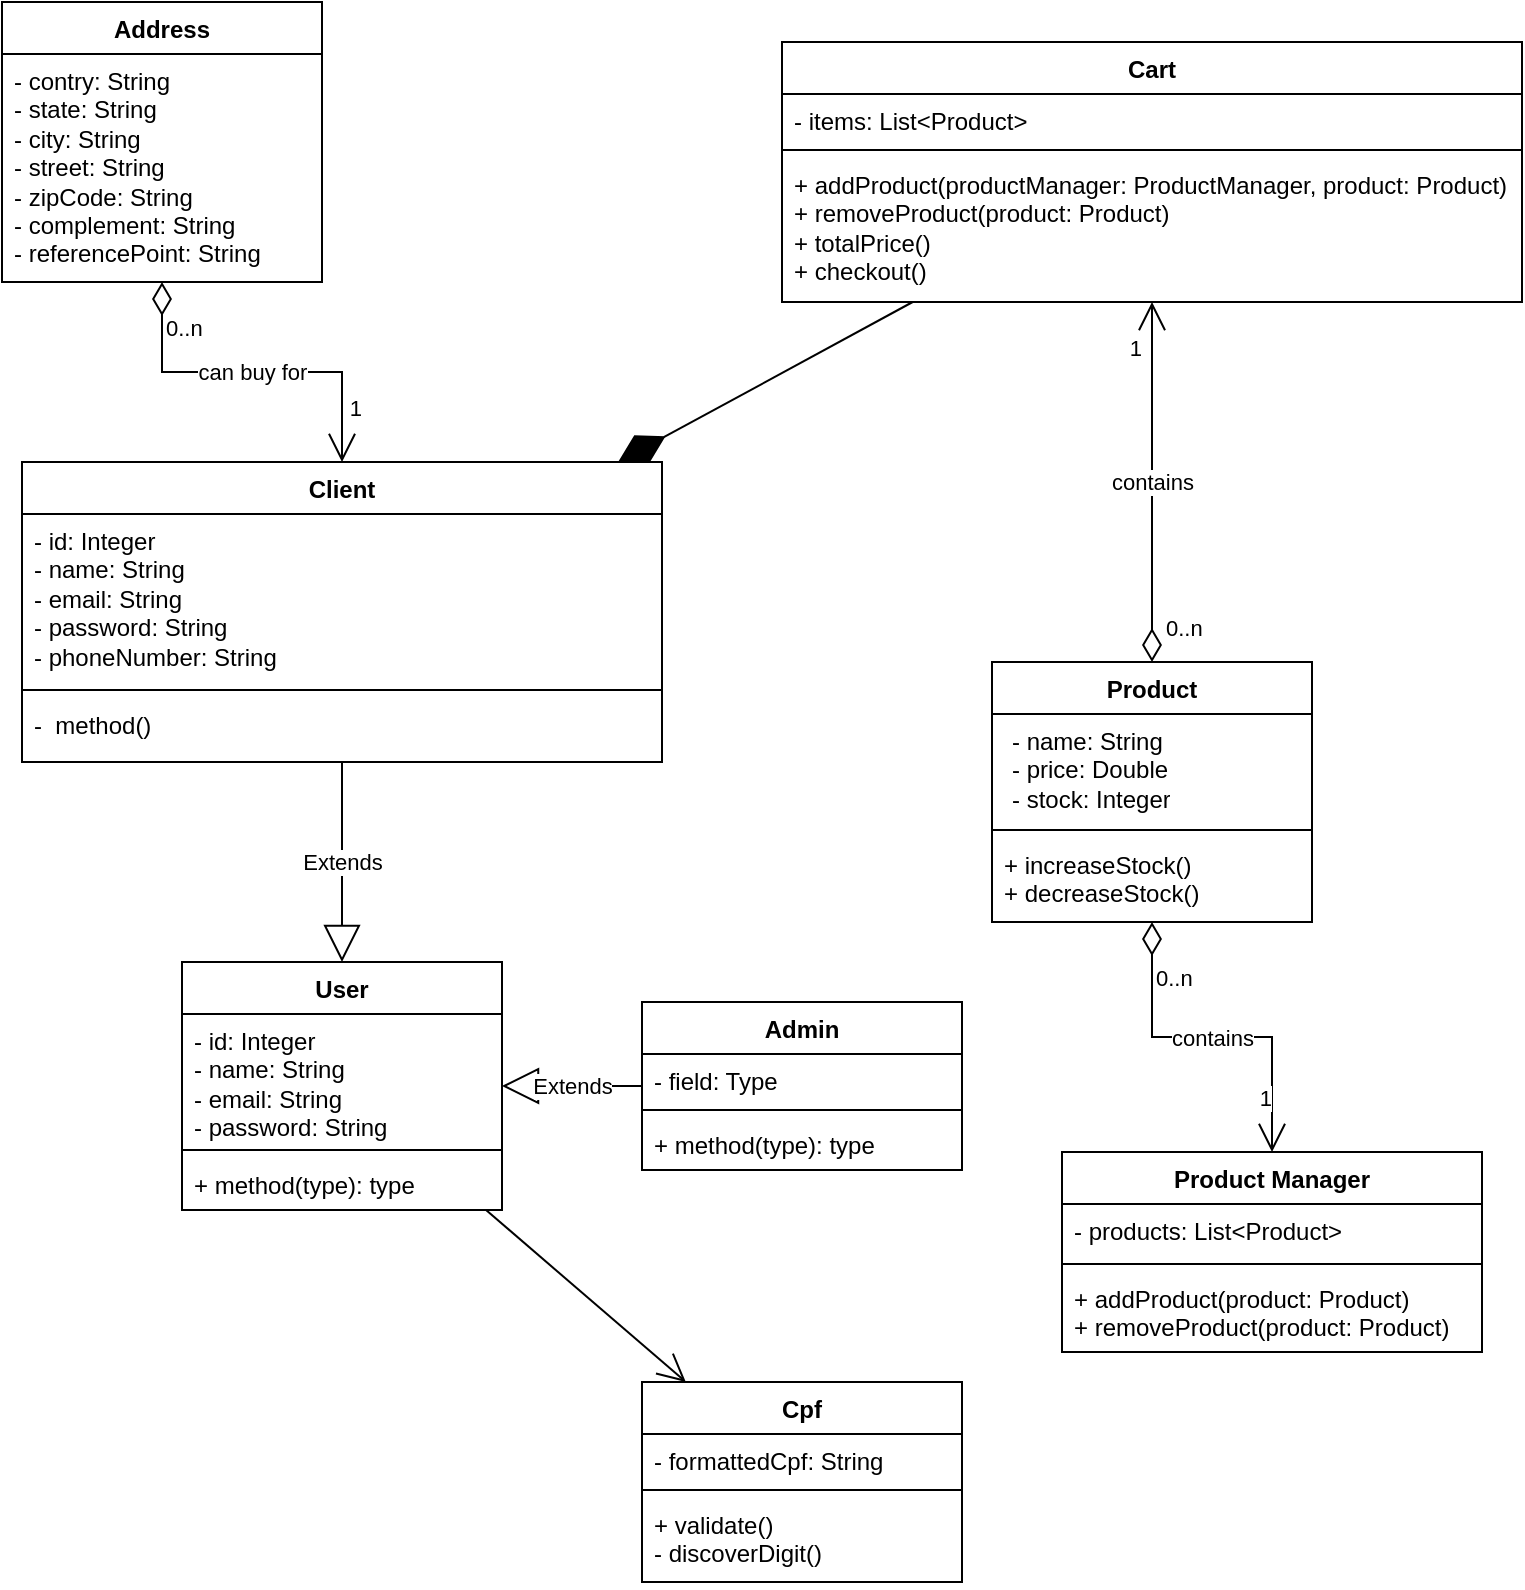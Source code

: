 <mxfile version="24.4.14" type="google">
  <diagram id="C5RBs43oDa-KdzZeNtuy" name="Page-1">
    <mxGraphModel grid="1" page="1" gridSize="10" guides="1" tooltips="1" connect="1" arrows="1" fold="1" pageScale="1" pageWidth="827" pageHeight="1169" math="0" shadow="0">
      <root>
        <mxCell id="WIyWlLk6GJQsqaUBKTNV-0" />
        <mxCell id="WIyWlLk6GJQsqaUBKTNV-1" parent="WIyWlLk6GJQsqaUBKTNV-0" />
        <mxCell id="d7qDGpnIMOgrF_xkMMI0-4" value="Cart&lt;div&gt;&lt;br&gt;&lt;/div&gt;" style="swimlane;fontStyle=1;align=center;verticalAlign=top;childLayout=stackLayout;horizontal=1;startSize=26;horizontalStack=0;resizeParent=1;resizeParentMax=0;resizeLast=0;collapsible=1;marginBottom=0;whiteSpace=wrap;html=1;" vertex="1" parent="WIyWlLk6GJQsqaUBKTNV-1">
          <mxGeometry x="430" y="30" width="370" height="130" as="geometry" />
        </mxCell>
        <mxCell id="d7qDGpnIMOgrF_xkMMI0-5" value="- items: List&amp;lt;Product&amp;gt;" style="text;strokeColor=none;fillColor=none;align=left;verticalAlign=top;spacingLeft=4;spacingRight=4;overflow=hidden;rotatable=0;points=[[0,0.5],[1,0.5]];portConstraint=eastwest;whiteSpace=wrap;html=1;" vertex="1" parent="d7qDGpnIMOgrF_xkMMI0-4">
          <mxGeometry y="26" width="370" height="24" as="geometry" />
        </mxCell>
        <mxCell id="d7qDGpnIMOgrF_xkMMI0-6" value="" style="line;strokeWidth=1;fillColor=none;align=left;verticalAlign=middle;spacingTop=-1;spacingLeft=3;spacingRight=3;rotatable=0;labelPosition=right;points=[];portConstraint=eastwest;strokeColor=inherit;" vertex="1" parent="d7qDGpnIMOgrF_xkMMI0-4">
          <mxGeometry y="50" width="370" height="8" as="geometry" />
        </mxCell>
        <mxCell id="d7qDGpnIMOgrF_xkMMI0-7" value="+ addProduct(productManager: ProductManager, product: Product)&lt;div&gt;+ removeProduct(product: Product)&lt;/div&gt;&lt;div&gt;+ totalPrice()&lt;/div&gt;&lt;div&gt;+ checkout()&lt;/div&gt;" style="text;strokeColor=none;fillColor=none;align=left;verticalAlign=top;spacingLeft=4;spacingRight=4;overflow=hidden;rotatable=0;points=[[0,0.5],[1,0.5]];portConstraint=eastwest;whiteSpace=wrap;html=1;" vertex="1" parent="d7qDGpnIMOgrF_xkMMI0-4">
          <mxGeometry y="58" width="370" height="72" as="geometry" />
        </mxCell>
        <mxCell id="d7qDGpnIMOgrF_xkMMI0-34" value="Client" style="swimlane;fontStyle=1;align=center;verticalAlign=top;childLayout=stackLayout;horizontal=1;startSize=26;horizontalStack=0;resizeParent=1;resizeParentMax=0;resizeLast=0;collapsible=1;marginBottom=0;whiteSpace=wrap;html=1;" vertex="1" parent="WIyWlLk6GJQsqaUBKTNV-1">
          <mxGeometry x="50" y="240" width="320" height="150" as="geometry" />
        </mxCell>
        <mxCell id="d7qDGpnIMOgrF_xkMMI0-35" value="&lt;div&gt;- id: Integer&lt;/div&gt;- name: String&lt;div&gt;- email: String&lt;/div&gt;&lt;div&gt;- password: String&lt;/div&gt;&lt;div&gt;&lt;span style=&quot;background-color: initial;&quot;&gt;- phoneNumber: String&lt;/span&gt;&lt;br&gt;&lt;/div&gt;" style="text;strokeColor=none;fillColor=none;align=left;verticalAlign=top;spacingLeft=4;spacingRight=4;overflow=hidden;rotatable=0;points=[[0,0.5],[1,0.5]];portConstraint=eastwest;whiteSpace=wrap;html=1;" vertex="1" parent="d7qDGpnIMOgrF_xkMMI0-34">
          <mxGeometry y="26" width="320" height="84" as="geometry" />
        </mxCell>
        <mxCell id="d7qDGpnIMOgrF_xkMMI0-36" value="" style="line;strokeWidth=1;fillColor=none;align=left;verticalAlign=middle;spacingTop=-1;spacingLeft=3;spacingRight=3;rotatable=0;labelPosition=right;points=[];portConstraint=eastwest;strokeColor=inherit;" vertex="1" parent="d7qDGpnIMOgrF_xkMMI0-34">
          <mxGeometry y="110" width="320" height="8" as="geometry" />
        </mxCell>
        <mxCell id="d7qDGpnIMOgrF_xkMMI0-37" value="&lt;div&gt;-&amp;nbsp; method()&lt;/div&gt;" style="text;strokeColor=none;fillColor=none;align=left;verticalAlign=top;spacingLeft=4;spacingRight=4;overflow=hidden;rotatable=0;points=[[0,0.5],[1,0.5]];portConstraint=eastwest;whiteSpace=wrap;html=1;" vertex="1" parent="d7qDGpnIMOgrF_xkMMI0-34">
          <mxGeometry y="118" width="320" height="32" as="geometry" />
        </mxCell>
        <mxCell id="d7qDGpnIMOgrF_xkMMI0-42" value="Address" style="swimlane;fontStyle=1;align=center;verticalAlign=top;childLayout=stackLayout;horizontal=1;startSize=26;horizontalStack=0;resizeParent=1;resizeParentMax=0;resizeLast=0;collapsible=1;marginBottom=0;whiteSpace=wrap;html=1;" vertex="1" parent="WIyWlLk6GJQsqaUBKTNV-1">
          <mxGeometry x="40" y="10" width="160" height="140" as="geometry" />
        </mxCell>
        <mxCell id="d7qDGpnIMOgrF_xkMMI0-43" value="- contry: String&lt;div&gt;- state: String&lt;/div&gt;&lt;div&gt;- city: String&lt;/div&gt;&lt;div&gt;- street: String&lt;/div&gt;&lt;div&gt;- zipCode: String&lt;/div&gt;&lt;div&gt;- complement: String&lt;/div&gt;&lt;div&gt;-&amp;nbsp;referencePoint: String&lt;/div&gt;" style="text;strokeColor=none;fillColor=none;align=left;verticalAlign=top;spacingLeft=4;spacingRight=4;overflow=hidden;rotatable=0;points=[[0,0.5],[1,0.5]];portConstraint=eastwest;whiteSpace=wrap;html=1;" vertex="1" parent="d7qDGpnIMOgrF_xkMMI0-42">
          <mxGeometry y="26" width="160" height="114" as="geometry" />
        </mxCell>
        <mxCell id="d7qDGpnIMOgrF_xkMMI0-46" value="Product" style="swimlane;fontStyle=1;align=center;verticalAlign=top;childLayout=stackLayout;horizontal=1;startSize=26;horizontalStack=0;resizeParent=1;resizeParentMax=0;resizeLast=0;collapsible=1;marginBottom=0;whiteSpace=wrap;html=1;" vertex="1" parent="WIyWlLk6GJQsqaUBKTNV-1">
          <mxGeometry x="535" y="340" width="160" height="130" as="geometry" />
        </mxCell>
        <mxCell id="d7qDGpnIMOgrF_xkMMI0-47" value="&lt;p style=&quot;margin: 0px 0px 0px 4px;&quot;&gt;- name: String&lt;/p&gt;&lt;p style=&quot;margin: 0px 0px 0px 4px;&quot;&gt;- price: Double&lt;br&gt;- stock: Integer&lt;/p&gt;" style="text;strokeColor=none;fillColor=none;align=left;verticalAlign=top;spacingLeft=4;spacingRight=4;overflow=hidden;rotatable=0;points=[[0,0.5],[1,0.5]];portConstraint=eastwest;whiteSpace=wrap;html=1;" vertex="1" parent="d7qDGpnIMOgrF_xkMMI0-46">
          <mxGeometry y="26" width="160" height="54" as="geometry" />
        </mxCell>
        <mxCell id="d7qDGpnIMOgrF_xkMMI0-48" value="" style="line;strokeWidth=1;fillColor=none;align=left;verticalAlign=middle;spacingTop=-1;spacingLeft=3;spacingRight=3;rotatable=0;labelPosition=right;points=[];portConstraint=eastwest;strokeColor=inherit;" vertex="1" parent="d7qDGpnIMOgrF_xkMMI0-46">
          <mxGeometry y="80" width="160" height="8" as="geometry" />
        </mxCell>
        <mxCell id="d7qDGpnIMOgrF_xkMMI0-49" value="+ increaseStock()&lt;div&gt;+ decreaseStock()&lt;/div&gt;" style="text;strokeColor=none;fillColor=none;align=left;verticalAlign=top;spacingLeft=4;spacingRight=4;overflow=hidden;rotatable=0;points=[[0,0.5],[1,0.5]];portConstraint=eastwest;whiteSpace=wrap;html=1;" vertex="1" parent="d7qDGpnIMOgrF_xkMMI0-46">
          <mxGeometry y="88" width="160" height="42" as="geometry" />
        </mxCell>
        <mxCell id="d7qDGpnIMOgrF_xkMMI0-54" value="contains" style="endArrow=open;html=1;endSize=12;startArrow=diamondThin;startSize=14;startFill=0;edgeStyle=orthogonalEdgeStyle;rounded=0;spacingBottom=0;" edge="1" parent="WIyWlLk6GJQsqaUBKTNV-1" source="d7qDGpnIMOgrF_xkMMI0-46" target="d7qDGpnIMOgrF_xkMMI0-4">
          <mxGeometry relative="1" as="geometry">
            <mxPoint x="230" y="260" as="sourcePoint" />
            <mxPoint x="390" y="260" as="targetPoint" />
          </mxGeometry>
        </mxCell>
        <mxCell id="d7qDGpnIMOgrF_xkMMI0-55" value="0..n" style="edgeLabel;resizable=0;html=1;align=left;verticalAlign=top;" connectable="0" vertex="1" parent="d7qDGpnIMOgrF_xkMMI0-54">
          <mxGeometry x="-1" relative="1" as="geometry">
            <mxPoint x="5" y="-30" as="offset" />
          </mxGeometry>
        </mxCell>
        <mxCell id="d7qDGpnIMOgrF_xkMMI0-56" value="1" style="edgeLabel;resizable=0;html=1;align=right;verticalAlign=top;" connectable="0" vertex="1" parent="d7qDGpnIMOgrF_xkMMI0-54">
          <mxGeometry x="1" relative="1" as="geometry">
            <mxPoint x="-5" y="10" as="offset" />
          </mxGeometry>
        </mxCell>
        <mxCell id="d7qDGpnIMOgrF_xkMMI0-57" value="Cpf" style="swimlane;fontStyle=1;align=center;verticalAlign=top;childLayout=stackLayout;horizontal=1;startSize=26;horizontalStack=0;resizeParent=1;resizeParentMax=0;resizeLast=0;collapsible=1;marginBottom=0;whiteSpace=wrap;html=1;" vertex="1" parent="WIyWlLk6GJQsqaUBKTNV-1">
          <mxGeometry x="360" y="700" width="160" height="100" as="geometry" />
        </mxCell>
        <mxCell id="d7qDGpnIMOgrF_xkMMI0-58" value="&lt;div&gt;- formattedCpf: String&lt;/div&gt;" style="text;strokeColor=none;fillColor=none;align=left;verticalAlign=top;spacingLeft=4;spacingRight=4;overflow=hidden;rotatable=0;points=[[0,0.5],[1,0.5]];portConstraint=eastwest;whiteSpace=wrap;html=1;" vertex="1" parent="d7qDGpnIMOgrF_xkMMI0-57">
          <mxGeometry y="26" width="160" height="24" as="geometry" />
        </mxCell>
        <mxCell id="d7qDGpnIMOgrF_xkMMI0-59" value="" style="line;strokeWidth=1;fillColor=none;align=left;verticalAlign=middle;spacingTop=-1;spacingLeft=3;spacingRight=3;rotatable=0;labelPosition=right;points=[];portConstraint=eastwest;strokeColor=inherit;" vertex="1" parent="d7qDGpnIMOgrF_xkMMI0-57">
          <mxGeometry y="50" width="160" height="8" as="geometry" />
        </mxCell>
        <mxCell id="d7qDGpnIMOgrF_xkMMI0-60" value="+ validate()&lt;div&gt;&lt;div&gt;&lt;div&gt;- discoverDigit()&lt;/div&gt;&lt;/div&gt;&lt;/div&gt;" style="text;strokeColor=none;fillColor=none;align=left;verticalAlign=top;spacingLeft=4;spacingRight=4;overflow=hidden;rotatable=0;points=[[0,0.5],[1,0.5]];portConstraint=eastwest;whiteSpace=wrap;html=1;" vertex="1" parent="d7qDGpnIMOgrF_xkMMI0-57">
          <mxGeometry y="58" width="160" height="42" as="geometry" />
        </mxCell>
        <mxCell id="JVA4nKGhvhMZOatLmzcH-0" value="Product Manager" style="swimlane;fontStyle=1;align=center;verticalAlign=top;childLayout=stackLayout;horizontal=1;startSize=26;horizontalStack=0;resizeParent=1;resizeParentMax=0;resizeLast=0;collapsible=1;marginBottom=0;whiteSpace=wrap;html=1;" vertex="1" parent="WIyWlLk6GJQsqaUBKTNV-1">
          <mxGeometry x="570" y="585" width="210" height="100" as="geometry" />
        </mxCell>
        <mxCell id="JVA4nKGhvhMZOatLmzcH-1" value="- products: List&amp;lt;Product&amp;gt;" style="text;strokeColor=none;fillColor=none;align=left;verticalAlign=top;spacingLeft=4;spacingRight=4;overflow=hidden;rotatable=0;points=[[0,0.5],[1,0.5]];portConstraint=eastwest;whiteSpace=wrap;html=1;" vertex="1" parent="JVA4nKGhvhMZOatLmzcH-0">
          <mxGeometry y="26" width="210" height="26" as="geometry" />
        </mxCell>
        <mxCell id="JVA4nKGhvhMZOatLmzcH-2" value="" style="line;strokeWidth=1;fillColor=none;align=left;verticalAlign=middle;spacingTop=-1;spacingLeft=3;spacingRight=3;rotatable=0;labelPosition=right;points=[];portConstraint=eastwest;strokeColor=inherit;" vertex="1" parent="JVA4nKGhvhMZOatLmzcH-0">
          <mxGeometry y="52" width="210" height="8" as="geometry" />
        </mxCell>
        <mxCell id="JVA4nKGhvhMZOatLmzcH-3" value="+ addProduct(product: Product)&lt;div&gt;+ removeProduct(product: Product)&lt;/div&gt;" style="text;strokeColor=none;fillColor=none;align=left;verticalAlign=top;spacingLeft=4;spacingRight=4;overflow=hidden;rotatable=0;points=[[0,0.5],[1,0.5]];portConstraint=eastwest;whiteSpace=wrap;html=1;" vertex="1" parent="JVA4nKGhvhMZOatLmzcH-0">
          <mxGeometry y="60" width="210" height="40" as="geometry" />
        </mxCell>
        <mxCell id="JVA4nKGhvhMZOatLmzcH-4" value="can buy for" style="endArrow=open;html=1;endSize=12;startArrow=diamondThin;startSize=14;startFill=0;edgeStyle=orthogonalEdgeStyle;rounded=0;" edge="1" parent="WIyWlLk6GJQsqaUBKTNV-1" source="d7qDGpnIMOgrF_xkMMI0-42" target="d7qDGpnIMOgrF_xkMMI0-34">
          <mxGeometry relative="1" as="geometry">
            <mxPoint x="340" y="410" as="sourcePoint" />
            <mxPoint x="500" y="410" as="targetPoint" />
          </mxGeometry>
        </mxCell>
        <mxCell id="JVA4nKGhvhMZOatLmzcH-5" value="0..n" style="edgeLabel;resizable=0;html=1;align=left;verticalAlign=top;" connectable="0" vertex="1" parent="JVA4nKGhvhMZOatLmzcH-4">
          <mxGeometry x="-1" relative="1" as="geometry">
            <mxPoint y="10" as="offset" />
          </mxGeometry>
        </mxCell>
        <mxCell id="JVA4nKGhvhMZOatLmzcH-6" value="1" style="edgeLabel;resizable=0;html=1;align=right;verticalAlign=top;" connectable="0" vertex="1" parent="JVA4nKGhvhMZOatLmzcH-4">
          <mxGeometry x="1" relative="1" as="geometry">
            <mxPoint x="10" y="-40" as="offset" />
          </mxGeometry>
        </mxCell>
        <mxCell id="JVA4nKGhvhMZOatLmzcH-7" value="contains" style="endArrow=open;html=1;endSize=12;startArrow=diamondThin;startSize=14;startFill=0;edgeStyle=orthogonalEdgeStyle;rounded=0;" edge="1" parent="WIyWlLk6GJQsqaUBKTNV-1" source="d7qDGpnIMOgrF_xkMMI0-46" target="JVA4nKGhvhMZOatLmzcH-0">
          <mxGeometry relative="1" as="geometry">
            <mxPoint x="370" y="390" as="sourcePoint" />
            <mxPoint x="530" y="390" as="targetPoint" />
          </mxGeometry>
        </mxCell>
        <mxCell id="JVA4nKGhvhMZOatLmzcH-8" value="0..n" style="edgeLabel;resizable=0;html=1;align=left;verticalAlign=top;" connectable="0" vertex="1" parent="JVA4nKGhvhMZOatLmzcH-7">
          <mxGeometry x="-1" relative="1" as="geometry">
            <mxPoint y="15" as="offset" />
          </mxGeometry>
        </mxCell>
        <mxCell id="JVA4nKGhvhMZOatLmzcH-9" value="1" style="edgeLabel;resizable=0;html=1;align=right;verticalAlign=top;" connectable="0" vertex="1" parent="JVA4nKGhvhMZOatLmzcH-7">
          <mxGeometry x="1" relative="1" as="geometry">
            <mxPoint y="-40" as="offset" />
          </mxGeometry>
        </mxCell>
        <mxCell id="n4aeTTVlG1OL7bkU_y6K-3" value="" style="endArrow=open;endFill=1;endSize=12;html=1;rounded=0;" edge="1" parent="WIyWlLk6GJQsqaUBKTNV-1" source="n4aeTTVlG1OL7bkU_y6K-15" target="d7qDGpnIMOgrF_xkMMI0-57">
          <mxGeometry width="160" relative="1" as="geometry">
            <mxPoint x="170" y="420" as="sourcePoint" />
            <mxPoint x="330" y="420" as="targetPoint" />
          </mxGeometry>
        </mxCell>
        <mxCell id="n4aeTTVlG1OL7bkU_y6K-5" value="" style="endArrow=diamondThin;endFill=1;endSize=24;html=1;rounded=0;" edge="1" parent="WIyWlLk6GJQsqaUBKTNV-1" source="d7qDGpnIMOgrF_xkMMI0-4" target="d7qDGpnIMOgrF_xkMMI0-34">
          <mxGeometry width="160" relative="1" as="geometry">
            <mxPoint x="250" y="330" as="sourcePoint" />
            <mxPoint x="410" y="330" as="targetPoint" />
          </mxGeometry>
        </mxCell>
        <mxCell id="n4aeTTVlG1OL7bkU_y6K-10" value="Admin" style="swimlane;fontStyle=1;align=center;verticalAlign=top;childLayout=stackLayout;horizontal=1;startSize=26;horizontalStack=0;resizeParent=1;resizeParentMax=0;resizeLast=0;collapsible=1;marginBottom=0;whiteSpace=wrap;html=1;" vertex="1" parent="WIyWlLk6GJQsqaUBKTNV-1">
          <mxGeometry x="360" y="510" width="160" height="84" as="geometry" />
        </mxCell>
        <mxCell id="n4aeTTVlG1OL7bkU_y6K-11" value="- field: Type" style="text;strokeColor=none;fillColor=none;align=left;verticalAlign=top;spacingLeft=4;spacingRight=4;overflow=hidden;rotatable=0;points=[[0,0.5],[1,0.5]];portConstraint=eastwest;whiteSpace=wrap;html=1;" vertex="1" parent="n4aeTTVlG1OL7bkU_y6K-10">
          <mxGeometry y="26" width="160" height="24" as="geometry" />
        </mxCell>
        <mxCell id="n4aeTTVlG1OL7bkU_y6K-12" value="" style="line;strokeWidth=1;fillColor=none;align=left;verticalAlign=middle;spacingTop=-1;spacingLeft=3;spacingRight=3;rotatable=0;labelPosition=right;points=[];portConstraint=eastwest;strokeColor=inherit;" vertex="1" parent="n4aeTTVlG1OL7bkU_y6K-10">
          <mxGeometry y="50" width="160" height="8" as="geometry" />
        </mxCell>
        <mxCell id="n4aeTTVlG1OL7bkU_y6K-13" value="+ method(type): type" style="text;strokeColor=none;fillColor=none;align=left;verticalAlign=top;spacingLeft=4;spacingRight=4;overflow=hidden;rotatable=0;points=[[0,0.5],[1,0.5]];portConstraint=eastwest;whiteSpace=wrap;html=1;" vertex="1" parent="n4aeTTVlG1OL7bkU_y6K-10">
          <mxGeometry y="58" width="160" height="26" as="geometry" />
        </mxCell>
        <mxCell id="n4aeTTVlG1OL7bkU_y6K-15" value="User" style="swimlane;fontStyle=1;align=center;verticalAlign=top;childLayout=stackLayout;horizontal=1;startSize=26;horizontalStack=0;resizeParent=1;resizeParentMax=0;resizeLast=0;collapsible=1;marginBottom=0;whiteSpace=wrap;html=1;" vertex="1" parent="WIyWlLk6GJQsqaUBKTNV-1">
          <mxGeometry x="130" y="490" width="160" height="124" as="geometry" />
        </mxCell>
        <mxCell id="n4aeTTVlG1OL7bkU_y6K-16" value="- id: Integer&lt;div&gt;- name: String&lt;/div&gt;&lt;div&gt;- email: String&lt;/div&gt;&lt;div&gt;- password: String&lt;/div&gt;" style="text;strokeColor=none;fillColor=none;align=left;verticalAlign=top;spacingLeft=4;spacingRight=4;overflow=hidden;rotatable=0;points=[[0,0.5],[1,0.5]];portConstraint=eastwest;whiteSpace=wrap;html=1;" vertex="1" parent="n4aeTTVlG1OL7bkU_y6K-15">
          <mxGeometry y="26" width="160" height="64" as="geometry" />
        </mxCell>
        <mxCell id="n4aeTTVlG1OL7bkU_y6K-17" value="" style="line;strokeWidth=1;fillColor=none;align=left;verticalAlign=middle;spacingTop=-1;spacingLeft=3;spacingRight=3;rotatable=0;labelPosition=right;points=[];portConstraint=eastwest;strokeColor=inherit;" vertex="1" parent="n4aeTTVlG1OL7bkU_y6K-15">
          <mxGeometry y="90" width="160" height="8" as="geometry" />
        </mxCell>
        <mxCell id="n4aeTTVlG1OL7bkU_y6K-18" value="+ method(type): type" style="text;strokeColor=none;fillColor=none;align=left;verticalAlign=top;spacingLeft=4;spacingRight=4;overflow=hidden;rotatable=0;points=[[0,0.5],[1,0.5]];portConstraint=eastwest;whiteSpace=wrap;html=1;" vertex="1" parent="n4aeTTVlG1OL7bkU_y6K-15">
          <mxGeometry y="98" width="160" height="26" as="geometry" />
        </mxCell>
        <mxCell id="n4aeTTVlG1OL7bkU_y6K-19" value="Extends" style="endArrow=block;endSize=16;endFill=0;html=1;rounded=0;" edge="1" parent="WIyWlLk6GJQsqaUBKTNV-1" source="n4aeTTVlG1OL7bkU_y6K-10" target="n4aeTTVlG1OL7bkU_y6K-15">
          <mxGeometry width="160" relative="1" as="geometry">
            <mxPoint x="280" y="490" as="sourcePoint" />
            <mxPoint x="470" y="440" as="targetPoint" />
          </mxGeometry>
        </mxCell>
        <mxCell id="n4aeTTVlG1OL7bkU_y6K-20" value="Extends" style="endArrow=block;endSize=16;endFill=0;html=1;rounded=0;" edge="1" parent="WIyWlLk6GJQsqaUBKTNV-1" source="d7qDGpnIMOgrF_xkMMI0-34" target="n4aeTTVlG1OL7bkU_y6K-15">
          <mxGeometry width="160" relative="1" as="geometry">
            <mxPoint x="310" y="440" as="sourcePoint" />
            <mxPoint x="470" y="440" as="targetPoint" />
          </mxGeometry>
        </mxCell>
      </root>
    </mxGraphModel>
  </diagram>
</mxfile>
